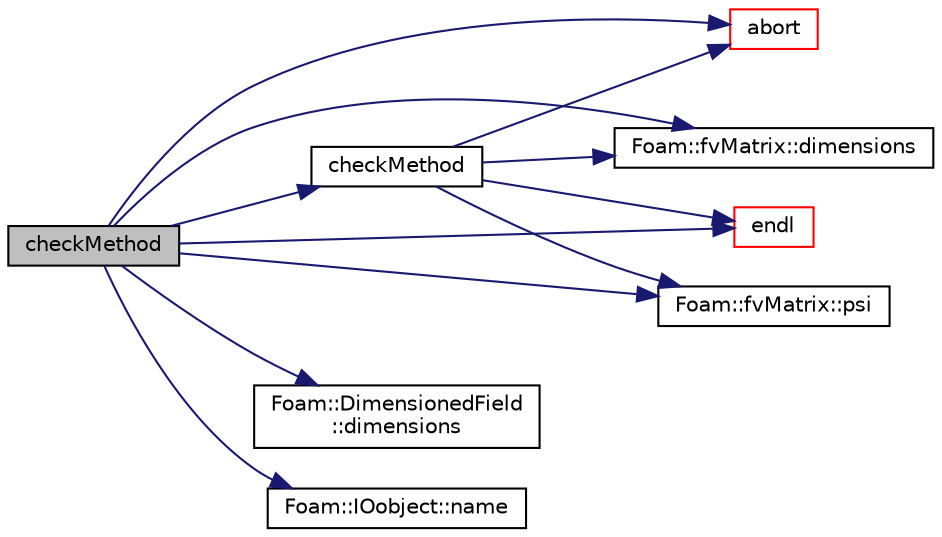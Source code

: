 digraph "checkMethod"
{
  bgcolor="transparent";
  edge [fontname="Helvetica",fontsize="10",labelfontname="Helvetica",labelfontsize="10"];
  node [fontname="Helvetica",fontsize="10",shape=record];
  rankdir="LR";
  Node5083 [label="checkMethod",height=0.2,width=0.4,color="black", fillcolor="grey75", style="filled", fontcolor="black"];
  Node5083 -> Node5084 [color="midnightblue",fontsize="10",style="solid",fontname="Helvetica"];
  Node5084 [label="abort",height=0.2,width=0.4,color="red",URL="$a21851.html#a447107a607d03e417307c203fa5fb44b"];
  Node5083 -> Node5129 [color="midnightblue",fontsize="10",style="solid",fontname="Helvetica"];
  Node5129 [label="checkMethod",height=0.2,width=0.4,color="black",URL="$a21851.html#a656fbda275eb1aaf53a9b1df97a5743c"];
  Node5129 -> Node5084 [color="midnightblue",fontsize="10",style="solid",fontname="Helvetica"];
  Node5129 -> Node5130 [color="midnightblue",fontsize="10",style="solid",fontname="Helvetica"];
  Node5130 [label="Foam::fvMatrix::dimensions",height=0.2,width=0.4,color="black",URL="$a23173.html#ae432f961c8f2aeef6aa64fbbed5e70ea"];
  Node5129 -> Node5099 [color="midnightblue",fontsize="10",style="solid",fontname="Helvetica"];
  Node5099 [label="endl",height=0.2,width=0.4,color="red",URL="$a21851.html#a2db8fe02a0d3909e9351bb4275b23ce4",tooltip="Add newline and flush stream. "];
  Node5129 -> Node5131 [color="midnightblue",fontsize="10",style="solid",fontname="Helvetica"];
  Node5131 [label="Foam::fvMatrix::psi",height=0.2,width=0.4,color="black",URL="$a23173.html#a746a21ead7ed7561097637595338028c"];
  Node5083 -> Node5132 [color="midnightblue",fontsize="10",style="solid",fontname="Helvetica"];
  Node5132 [label="Foam::DimensionedField\l::dimensions",height=0.2,width=0.4,color="black",URL="$a27497.html#a512673c2674ca2d38885f1bb5f6994fb",tooltip="Return dimensions. "];
  Node5083 -> Node5130 [color="midnightblue",fontsize="10",style="solid",fontname="Helvetica"];
  Node5083 -> Node5099 [color="midnightblue",fontsize="10",style="solid",fontname="Helvetica"];
  Node5083 -> Node5133 [color="midnightblue",fontsize="10",style="solid",fontname="Helvetica"];
  Node5133 [label="Foam::IOobject::name",height=0.2,width=0.4,color="black",URL="$a27249.html#acc80e00a8ac919288fb55bd14cc88bf6",tooltip="Return name. "];
  Node5083 -> Node5131 [color="midnightblue",fontsize="10",style="solid",fontname="Helvetica"];
}
